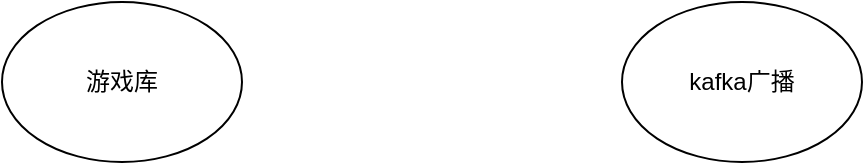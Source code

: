 <mxfile version="21.1.5" type="github">
  <diagram name="第 1 页" id="ZRmCv5PV6aarmLKB5haa">
    <mxGraphModel dx="2074" dy="1074" grid="1" gridSize="10" guides="1" tooltips="1" connect="1" arrows="1" fold="1" page="1" pageScale="1" pageWidth="827" pageHeight="1169" math="0" shadow="0">
      <root>
        <mxCell id="0" />
        <mxCell id="1" parent="0" />
        <mxCell id="ErXdo7OK-UVKG9JZovRo-1" value="游戏库" style="ellipse;whiteSpace=wrap;html=1;" vertex="1" parent="1">
          <mxGeometry x="150" y="60" width="120" height="80" as="geometry" />
        </mxCell>
        <mxCell id="ErXdo7OK-UVKG9JZovRo-2" value="kafka广播" style="ellipse;whiteSpace=wrap;html=1;" vertex="1" parent="1">
          <mxGeometry x="460" y="60" width="120" height="80" as="geometry" />
        </mxCell>
      </root>
    </mxGraphModel>
  </diagram>
</mxfile>
